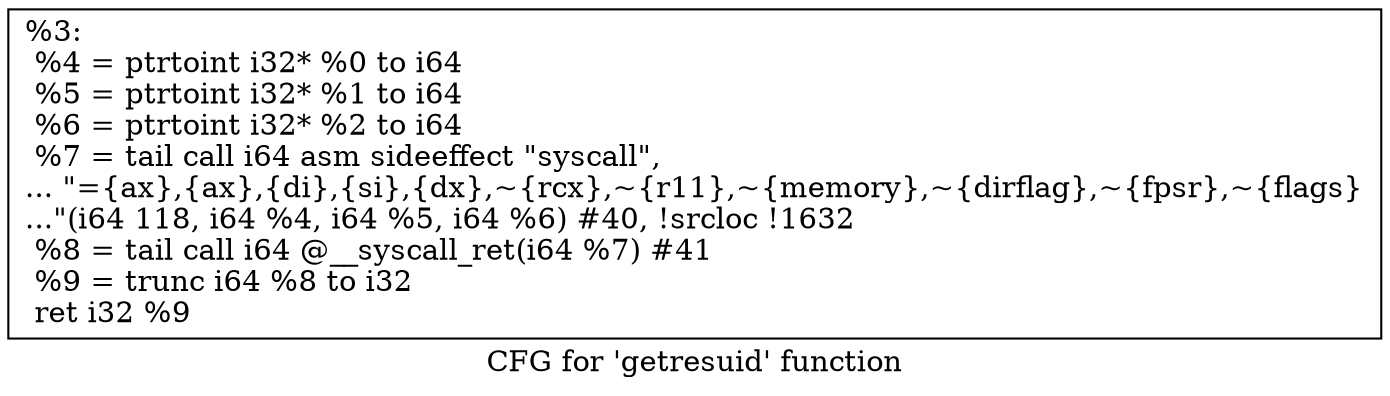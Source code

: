 digraph "CFG for 'getresuid' function" {
	label="CFG for 'getresuid' function";

	Node0x1d1d400 [shape=record,label="{%3:\l  %4 = ptrtoint i32* %0 to i64\l  %5 = ptrtoint i32* %1 to i64\l  %6 = ptrtoint i32* %2 to i64\l  %7 = tail call i64 asm sideeffect \"syscall\",\l... \"=\{ax\},\{ax\},\{di\},\{si\},\{dx\},~\{rcx\},~\{r11\},~\{memory\},~\{dirflag\},~\{fpsr\},~\{flags\}\l...\"(i64 118, i64 %4, i64 %5, i64 %6) #40, !srcloc !1632\l  %8 = tail call i64 @__syscall_ret(i64 %7) #41\l  %9 = trunc i64 %8 to i32\l  ret i32 %9\l}"];
}
